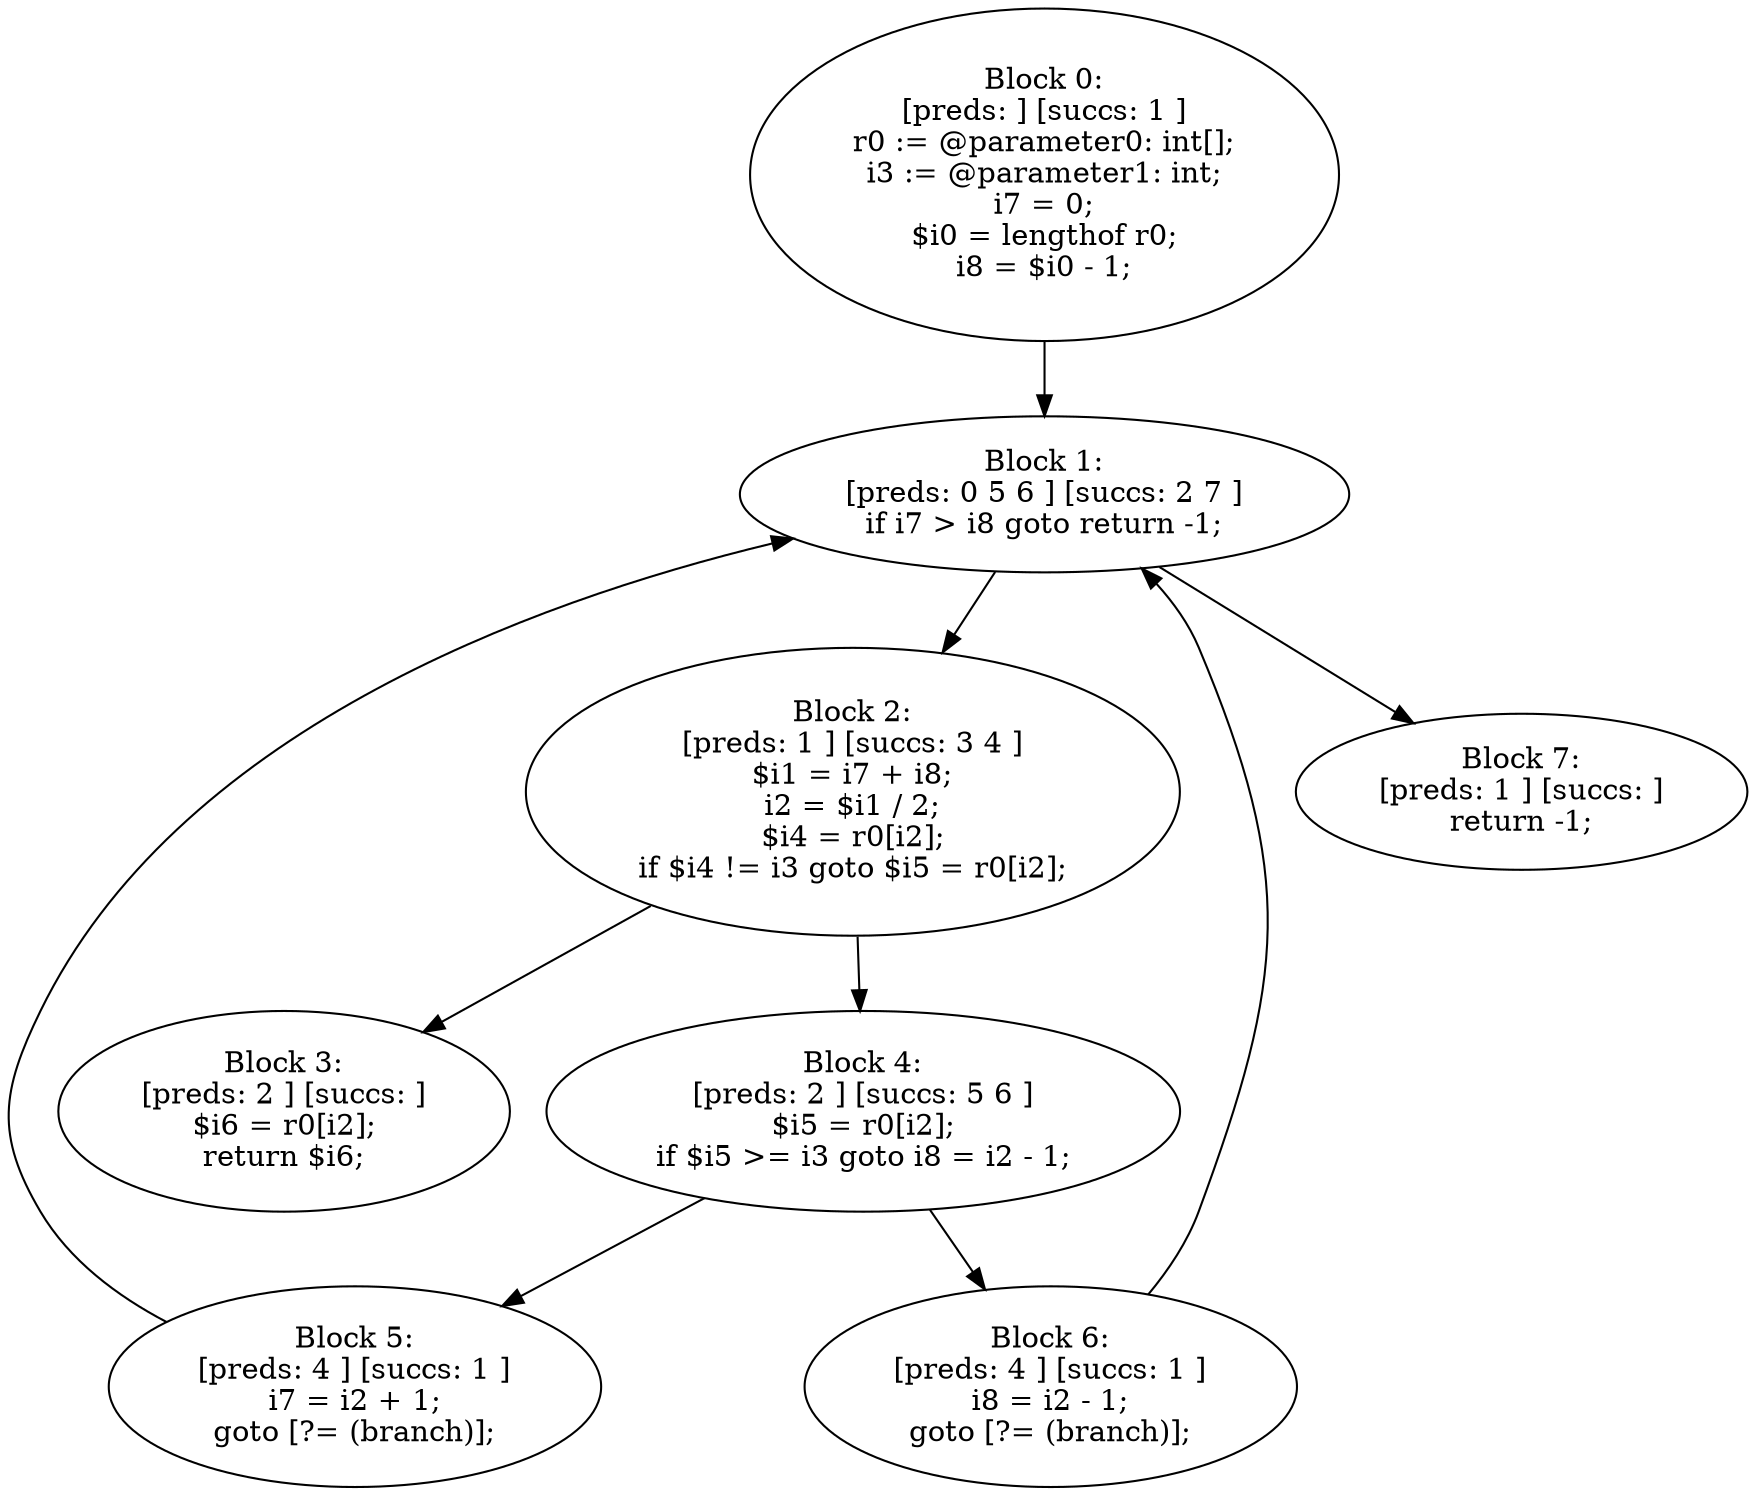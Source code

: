 digraph "unitGraph" {
    "Block 0:
[preds: ] [succs: 1 ]
r0 := @parameter0: int[];
i3 := @parameter1: int;
i7 = 0;
$i0 = lengthof r0;
i8 = $i0 - 1;
"
    "Block 1:
[preds: 0 5 6 ] [succs: 2 7 ]
if i7 > i8 goto return -1;
"
    "Block 2:
[preds: 1 ] [succs: 3 4 ]
$i1 = i7 + i8;
i2 = $i1 / 2;
$i4 = r0[i2];
if $i4 != i3 goto $i5 = r0[i2];
"
    "Block 3:
[preds: 2 ] [succs: ]
$i6 = r0[i2];
return $i6;
"
    "Block 4:
[preds: 2 ] [succs: 5 6 ]
$i5 = r0[i2];
if $i5 >= i3 goto i8 = i2 - 1;
"
    "Block 5:
[preds: 4 ] [succs: 1 ]
i7 = i2 + 1;
goto [?= (branch)];
"
    "Block 6:
[preds: 4 ] [succs: 1 ]
i8 = i2 - 1;
goto [?= (branch)];
"
    "Block 7:
[preds: 1 ] [succs: ]
return -1;
"
    "Block 0:
[preds: ] [succs: 1 ]
r0 := @parameter0: int[];
i3 := @parameter1: int;
i7 = 0;
$i0 = lengthof r0;
i8 = $i0 - 1;
"->"Block 1:
[preds: 0 5 6 ] [succs: 2 7 ]
if i7 > i8 goto return -1;
";
    "Block 1:
[preds: 0 5 6 ] [succs: 2 7 ]
if i7 > i8 goto return -1;
"->"Block 2:
[preds: 1 ] [succs: 3 4 ]
$i1 = i7 + i8;
i2 = $i1 / 2;
$i4 = r0[i2];
if $i4 != i3 goto $i5 = r0[i2];
";
    "Block 1:
[preds: 0 5 6 ] [succs: 2 7 ]
if i7 > i8 goto return -1;
"->"Block 7:
[preds: 1 ] [succs: ]
return -1;
";
    "Block 2:
[preds: 1 ] [succs: 3 4 ]
$i1 = i7 + i8;
i2 = $i1 / 2;
$i4 = r0[i2];
if $i4 != i3 goto $i5 = r0[i2];
"->"Block 3:
[preds: 2 ] [succs: ]
$i6 = r0[i2];
return $i6;
";
    "Block 2:
[preds: 1 ] [succs: 3 4 ]
$i1 = i7 + i8;
i2 = $i1 / 2;
$i4 = r0[i2];
if $i4 != i3 goto $i5 = r0[i2];
"->"Block 4:
[preds: 2 ] [succs: 5 6 ]
$i5 = r0[i2];
if $i5 >= i3 goto i8 = i2 - 1;
";
    "Block 4:
[preds: 2 ] [succs: 5 6 ]
$i5 = r0[i2];
if $i5 >= i3 goto i8 = i2 - 1;
"->"Block 5:
[preds: 4 ] [succs: 1 ]
i7 = i2 + 1;
goto [?= (branch)];
";
    "Block 4:
[preds: 2 ] [succs: 5 6 ]
$i5 = r0[i2];
if $i5 >= i3 goto i8 = i2 - 1;
"->"Block 6:
[preds: 4 ] [succs: 1 ]
i8 = i2 - 1;
goto [?= (branch)];
";
    "Block 5:
[preds: 4 ] [succs: 1 ]
i7 = i2 + 1;
goto [?= (branch)];
"->"Block 1:
[preds: 0 5 6 ] [succs: 2 7 ]
if i7 > i8 goto return -1;
";
    "Block 6:
[preds: 4 ] [succs: 1 ]
i8 = i2 - 1;
goto [?= (branch)];
"->"Block 1:
[preds: 0 5 6 ] [succs: 2 7 ]
if i7 > i8 goto return -1;
";
}
